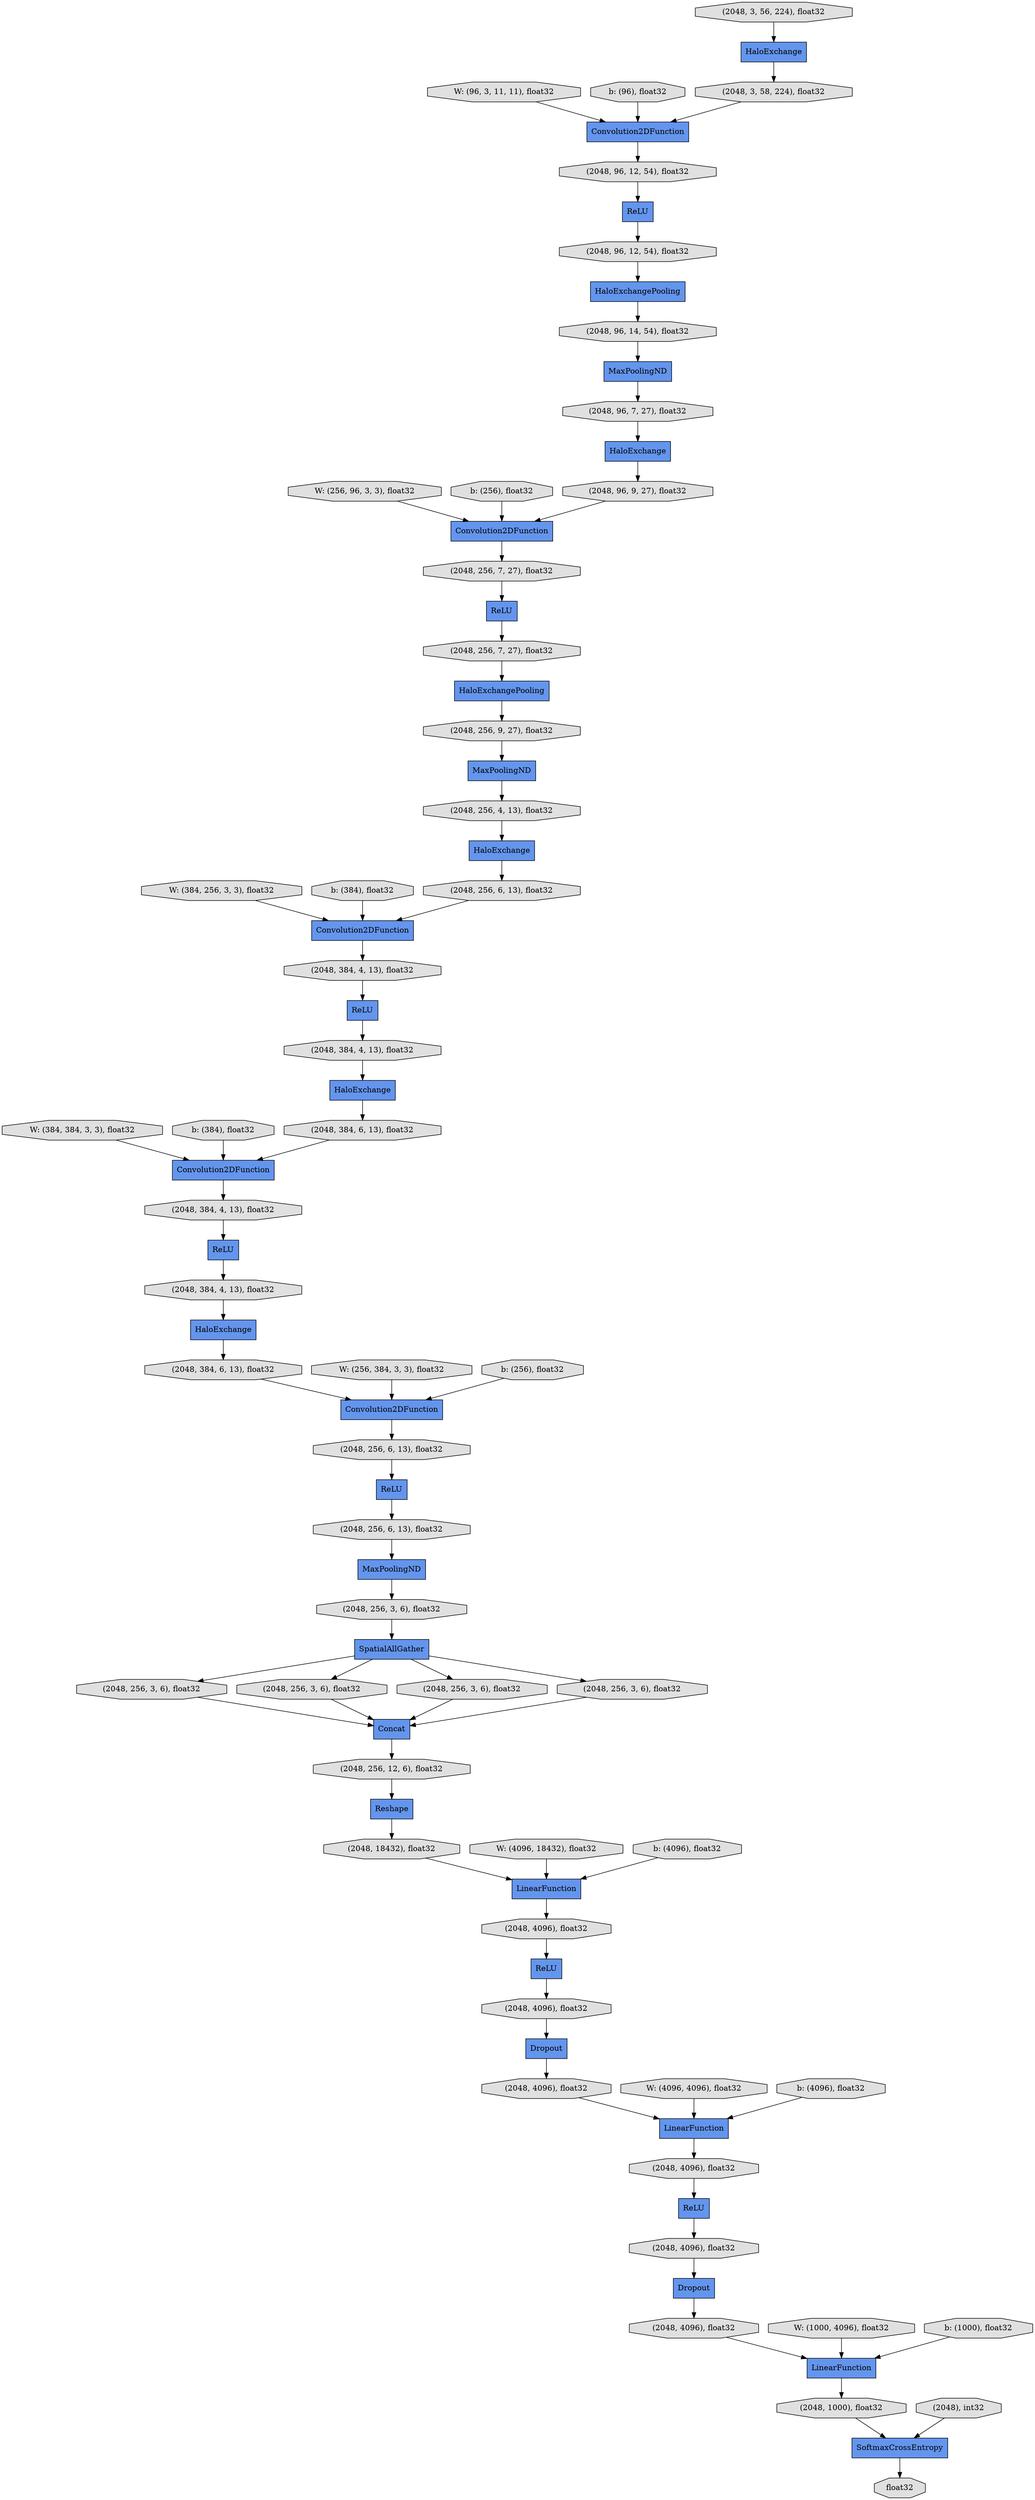 digraph graphname{rankdir=TB;48008019050768 [label="W: (384, 384, 3, 3), float32",shape="octagon",fillcolor="#E0E0E0",style="filled"];48008019051088 [label="b: (384), float32",shape="octagon",fillcolor="#E0E0E0",style="filled"];48006262407888 [label="W: (96, 3, 11, 11), float32",shape="octagon",fillcolor="#E0E0E0",style="filled"];48009442509520 [label="HaloExchange",shape="record",fillcolor="#6495ED",style="filled"];48008019051408 [label="W: (256, 384, 3, 3), float32",shape="octagon",fillcolor="#E0E0E0",style="filled"];48009392047056 [label="MaxPoolingND",shape="record",fillcolor="#6495ED",style="filled"];48008019051728 [label="b: (256), float32",shape="octagon",fillcolor="#E0E0E0",style="filled"];48008019052112 [label="W: (4096, 18432), float32",shape="octagon",fillcolor="#E0E0E0",style="filled"];48007821264592 [label="b: (96), float32",shape="octagon",fillcolor="#E0E0E0",style="filled"];48008019052432 [label="b: (4096), float32",shape="octagon",fillcolor="#E0E0E0",style="filled"];48008019052816 [label="W: (4096, 4096), float32",shape="octagon",fillcolor="#E0E0E0",style="filled"];48008019053136 [label="b: (4096), float32",shape="octagon",fillcolor="#E0E0E0",style="filled"];48007800048464 [label="LinearFunction",shape="record",fillcolor="#6495ED",style="filled"];48008019053456 [label="W: (1000, 4096), float32",shape="octagon",fillcolor="#E0E0E0",style="filled"];48008018987984 [label="W: (256, 96, 3, 3), float32",shape="octagon",fillcolor="#E0E0E0",style="filled"];48009442249872 [label="(2048, 96, 12, 54), float32",shape="octagon",fillcolor="#E0E0E0",style="filled"];48008019053840 [label="b: (1000), float32",shape="octagon",fillcolor="#E0E0E0",style="filled"];48008018988304 [label="b: (256), float32",shape="octagon",fillcolor="#E0E0E0",style="filled"];48009442250000 [label="(2048, 96, 12, 54), float32",shape="octagon",fillcolor="#E0E0E0",style="filled"];48009442250064 [label="HaloExchange",shape="record",fillcolor="#6495ED",style="filled"];48008019119696 [label="SoftmaxCrossEntropy",shape="record",fillcolor="#6495ED",style="filled"];48008018988624 [label="W: (384, 256, 3, 3), float32",shape="octagon",fillcolor="#E0E0E0",style="filled"];48009442250512 [label="Convolution2DFunction",shape="record",fillcolor="#6495ED",style="filled"];48009442545488 [label="ReLU",shape="record",fillcolor="#6495ED",style="filled"];48009442545552 [label="HaloExchangePooling",shape="record",fillcolor="#6495ED",style="filled"];48008018988944 [label="b: (384), float32",shape="octagon",fillcolor="#E0E0E0",style="filled"];48009442250704 [label="(2048, 96, 14, 54), float32",shape="octagon",fillcolor="#E0E0E0",style="filled"];48009442398352 [label="MaxPoolingND",shape="record",fillcolor="#6495ED",style="filled"];48009442324688 [label="(2048, 4096), float32",shape="octagon",fillcolor="#E0E0E0",style="filled"];48009442291920 [label="ReLU",shape="record",fillcolor="#6495ED",style="filled"];48009442398480 [label="(2048, 96, 9, 27), float32",shape="octagon",fillcolor="#E0E0E0",style="filled"];48009442980112 [label="(2048, 3, 58, 224), float32",shape="octagon",fillcolor="#E0E0E0",style="filled"];48009442398544 [label="Convolution2DFunction",shape="record",fillcolor="#6495ED",style="filled"];48007792611664 [label="(2048, 3, 56, 224), float32",shape="octagon",fillcolor="#E0E0E0",style="filled"];48009442292112 [label="(2048, 384, 4, 13), float32",shape="octagon",fillcolor="#E0E0E0",style="filled"];48009442292240 [label="Reshape",shape="record",fillcolor="#6495ED",style="filled"];48009442292432 [label="(2048, 256, 6, 13), float32",shape="octagon",fillcolor="#E0E0E0",style="filled"];48007832654608 [label="Convolution2DFunction",shape="record",fillcolor="#6495ED",style="filled"];48009442358160 [label="(2048, 4096), float32",shape="octagon",fillcolor="#E0E0E0",style="filled"];48009442325392 [label="(2048, 256, 3, 6), float32",shape="octagon",fillcolor="#E0E0E0",style="filled"];48009442292624 [label="ReLU",shape="record",fillcolor="#6495ED",style="filled"];48009442292688 [label="MaxPoolingND",shape="record",fillcolor="#6495ED",style="filled"];48009442358288 [label="float32",shape="octagon",fillcolor="#E0E0E0",style="filled"];48009442292816 [label="(2048, 384, 4, 13), float32",shape="octagon",fillcolor="#E0E0E0",style="filled"];48009442325648 [label="(2048, 18432), float32",shape="octagon",fillcolor="#E0E0E0",style="filled"];48009442292880 [label="(2048, 384, 4, 13), float32",shape="octagon",fillcolor="#E0E0E0",style="filled"];48009442325840 [label="(2048, 4096), float32",shape="octagon",fillcolor="#E0E0E0",style="filled"];48009442325968 [label="(2048, 4096), float32",shape="octagon",fillcolor="#E0E0E0",style="filled"];48009442293328 [label="(2048, 384, 6, 13), float32",shape="octagon",fillcolor="#E0E0E0",style="filled"];48009442293392 [label="Convolution2DFunction",shape="record",fillcolor="#6495ED",style="filled"];48009442416400 [label="ReLU",shape="record",fillcolor="#6495ED",style="filled"];48009442293584 [label="Concat",shape="record",fillcolor="#6495ED",style="filled"];48009442293648 [label="(2048, 256, 6, 13), float32",shape="octagon",fillcolor="#E0E0E0",style="filled"];48009442326416 [label="LinearFunction",shape="record",fillcolor="#6495ED",style="filled"];48009442326608 [label="(2048, 256, 3, 6), float32",shape="octagon",fillcolor="#E0E0E0",style="filled"];48009442359440 [label="(2048, 1000), float32",shape="octagon",fillcolor="#E0E0E0",style="filled"];48009442293968 [label="Convolution2DFunction",shape="record",fillcolor="#6495ED",style="filled"];48009442326800 [label="(2048, 256, 3, 6), float32",shape="octagon",fillcolor="#E0E0E0",style="filled"];48009442294160 [label="SpatialAllGather",shape="record",fillcolor="#6495ED",style="filled"];48009442875792 [label="(2048, 256, 7, 27), float32",shape="octagon",fillcolor="#E0E0E0",style="filled"];48009442875920 [label="(2048, 96, 7, 27), float32",shape="octagon",fillcolor="#E0E0E0",style="filled"];48009442359888 [label="(2048, 4096), float32",shape="octagon",fillcolor="#E0E0E0",style="filled"];48009442327248 [label="Dropout",shape="record",fillcolor="#6495ED",style="filled"];48009442294480 [label="(2048, 256, 4, 13), float32",shape="octagon",fillcolor="#E0E0E0",style="filled"];48009442327312 [label="(2048, 256, 3, 6), float32",shape="octagon",fillcolor="#E0E0E0",style="filled"];48009442983888 [label="Dropout",shape="record",fillcolor="#6495ED",style="filled"];48009442294608 [label="HaloExchange",shape="record",fillcolor="#6495ED",style="filled"];48009442360336 [label="(2048, 4096), float32",shape="octagon",fillcolor="#E0E0E0",style="filled"];48009442327696 [label="(2048, 256, 12, 6), float32",shape="octagon",fillcolor="#E0E0E0",style="filled"];48009442294928 [label="(2048, 256, 9, 27), float32",shape="octagon",fillcolor="#E0E0E0",style="filled"];48009442327760 [label="(2048), int32",shape="octagon",fillcolor="#E0E0E0",style="filled"];48009442295056 [label="(2048, 384, 6, 13), float32",shape="octagon",fillcolor="#E0E0E0",style="filled"];48009442295120 [label="(2048, 384, 4, 13), float32",shape="octagon",fillcolor="#E0E0E0",style="filled"];48009442295376 [label="ReLU",shape="record",fillcolor="#6495ED",style="filled"];48009442877072 [label="HaloExchange",shape="record",fillcolor="#6495ED",style="filled"];48009442328272 [label="LinearFunction",shape="record",fillcolor="#6495ED",style="filled"];48009442402000 [label="HaloExchangePooling",shape="record",fillcolor="#6495ED",style="filled"];48009442467536 [label="(2048, 256, 7, 27), float32",shape="octagon",fillcolor="#E0E0E0",style="filled"];48009442467600 [label="ReLU",shape="record",fillcolor="#6495ED",style="filled"];48009442983696 [label="HaloExchange",shape="record",fillcolor="#6495ED",style="filled"];48009442983760 [label="ReLU",shape="record",fillcolor="#6495ED",style="filled"];48009442328464 [label="(2048, 256, 3, 6), float32",shape="octagon",fillcolor="#E0E0E0",style="filled"];48009442295760 [label="(2048, 256, 6, 13), float32",shape="octagon",fillcolor="#E0E0E0",style="filled"];48009442295760 -> 48009442250512;48009442398352 -> 48009442294480;48009442545552 -> 48009442250704;48009442467536 -> 48009442402000;48009442326800 -> 48009442293584;48009442292688 -> 48009442325392;48009442402000 -> 48009442294928;48009442294928 -> 48009442398352;48008018988304 -> 48009442398544;48009442509520 -> 48009442980112;48009442292432 -> 48009442292688;48007792611664 -> 48009442509520;48009442325968 -> 48009442983888;48009442360336 -> 48009442327248;48009442328272 -> 48009442358160;48009442325392 -> 48009442294160;48008019053840 -> 48009442326416;48009442292816 -> 48009442294608;48009442875792 -> 48009442983760;48009442325648 -> 48007800048464;48008019053136 -> 48009442328272;48009442875920 -> 48009442983696;48009442877072 -> 48009442295760;48006262407888 -> 48007832654608;48008019051728 -> 48009442293392;48009442295056 -> 48009442293968;48009442416400 -> 48009442250000;48008018988944 -> 48009442250512;48009442293968 -> 48009442292112;48009442359888 -> 48009442326416;48009442293584 -> 48009442327696;48009392047056 -> 48009442875920;48009442294480 -> 48009442877072;48009442293648 -> 48009442295376;48007821264592 -> 48007832654608;48008019052112 -> 48007800048464;48009442249872 -> 48009442416400;48009442326416 -> 48009442359440;48009442324688 -> 48009442328272;48009442327696 -> 48009442292240;48009442294160 -> 48009442326800;48009442292624 -> 48009442292816;48009442294160 -> 48009442328464;48009442327312 -> 48009442293584;48009442294608 -> 48009442293328;48009442250064 -> 48009442295056;48008018988624 -> 48009442250512;48009442327760 -> 48008019119696;48009442293392 -> 48009442293648;48009442983760 -> 48009442467536;48009442292112 -> 48009442292624;48009442292240 -> 48009442325648;48009442294160 -> 48009442327312;48009442545488 -> 48009442360336;48008019053456 -> 48009442326416;48009442980112 -> 48007832654608;48009442398544 -> 48009442875792;48007800048464 -> 48009442325840;48009442250704 -> 48009392047056;48008018987984 -> 48009442398544;48009442398480 -> 48009442398544;48009442326608 -> 48009442293584;48008019052816 -> 48009442328272;48009442467600 -> 48009442292880;48009442294160 -> 48009442326608;48009442295376 -> 48009442292432;48009442250512 -> 48009442295120;48009442328464 -> 48009442293584;48009442295120 -> 48009442467600;48009442292880 -> 48009442250064;48008019051088 -> 48009442293968;48008019119696 -> 48009442358288;48009442293328 -> 48009442293392;48007832654608 -> 48009442249872;48009442358160 -> 48009442545488;48009442359440 -> 48008019119696;48008019052432 -> 48007800048464;48008019050768 -> 48009442293968;48009442325840 -> 48009442291920;48009442983696 -> 48009442398480;48009442327248 -> 48009442359888;48009442983888 -> 48009442324688;48009442291920 -> 48009442325968;48009442250000 -> 48009442545552;48008019051408 -> 48009442293392;}